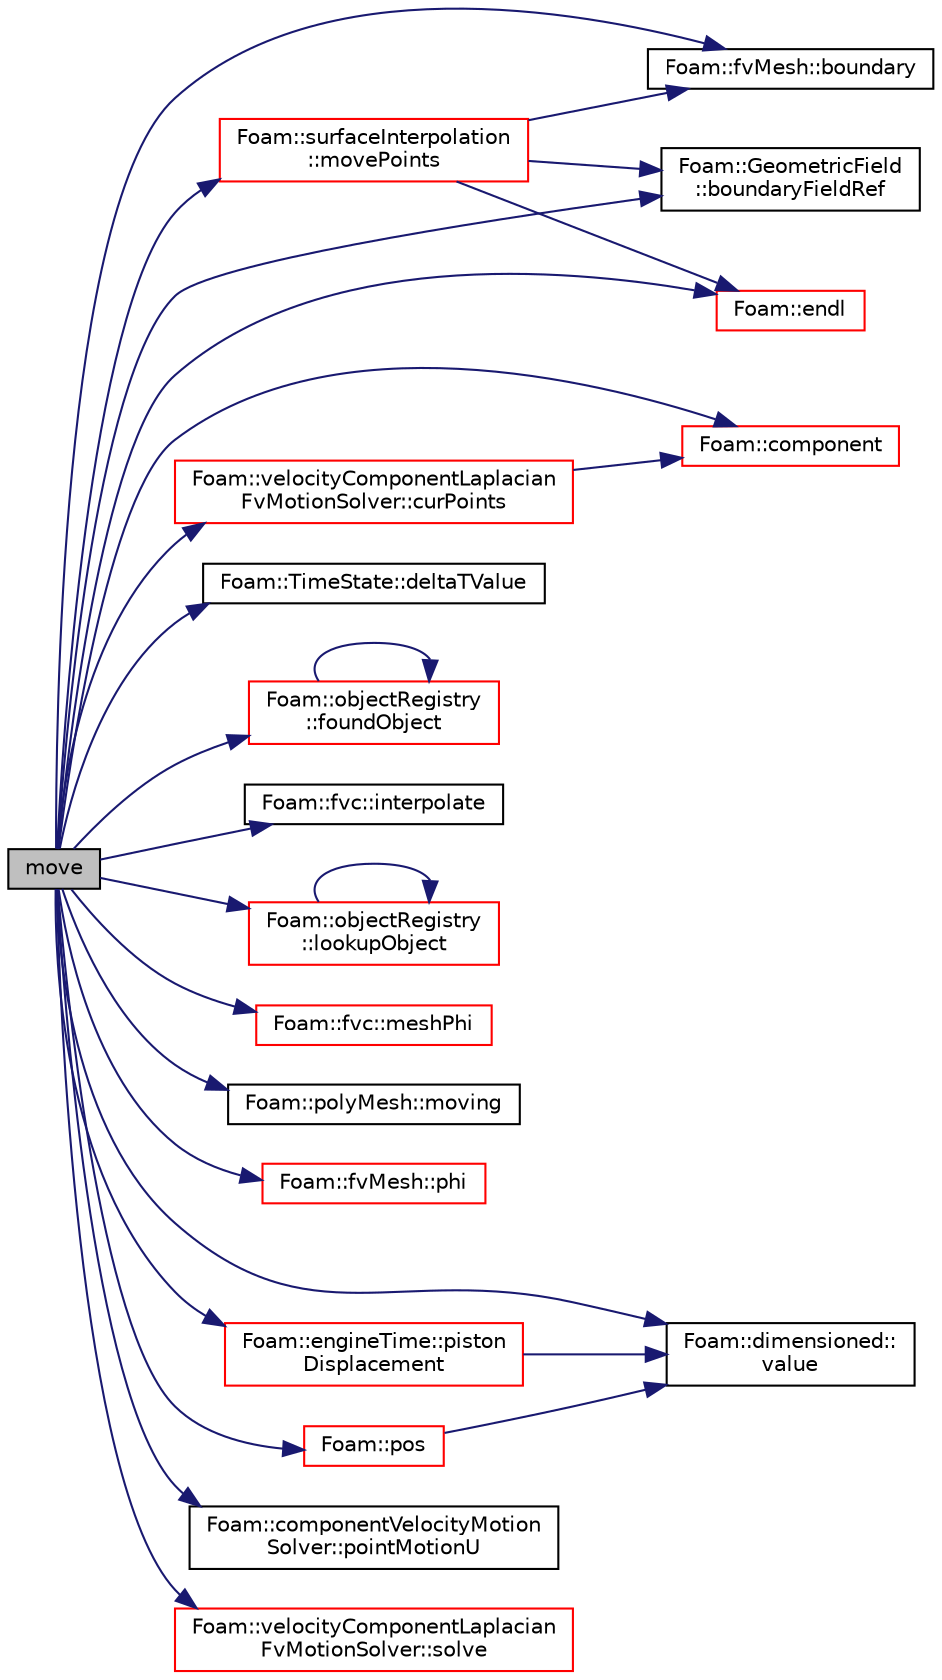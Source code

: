 digraph "move"
{
  bgcolor="transparent";
  edge [fontname="Helvetica",fontsize="10",labelfontname="Helvetica",labelfontsize="10"];
  node [fontname="Helvetica",fontsize="10",shape=record];
  rankdir="LR";
  Node1 [label="move",height=0.2,width=0.4,color="black", fillcolor="grey75", style="filled", fontcolor="black"];
  Node1 -> Node2 [color="midnightblue",fontsize="10",style="solid",fontname="Helvetica"];
  Node2 [label="Foam::fvMesh::boundary",height=0.2,width=0.4,color="black",URL="$a00889.html#a971347d65410875e38ea654dfd193a19",tooltip="Return reference to boundary mesh. "];
  Node1 -> Node3 [color="midnightblue",fontsize="10",style="solid",fontname="Helvetica"];
  Node3 [label="Foam::GeometricField\l::boundaryFieldRef",height=0.2,width=0.4,color="black",URL="$a00933.html#af3831c9fea9f6ae7532a6d57cc67c959",tooltip="Return a reference to the boundary field. "];
  Node1 -> Node4 [color="midnightblue",fontsize="10",style="solid",fontname="Helvetica"];
  Node4 [label="Foam::component",height=0.2,width=0.4,color="red",URL="$a10974.html#a38788135ad21a6daaf3af2a761b33508"];
  Node1 -> Node5 [color="midnightblue",fontsize="10",style="solid",fontname="Helvetica"];
  Node5 [label="Foam::velocityComponentLaplacian\lFvMotionSolver::curPoints",height=0.2,width=0.4,color="red",URL="$a02894.html#a897bb9550f17845c9ab361582659cbee",tooltip="Return point location obtained from the current motion field. "];
  Node5 -> Node4 [color="midnightblue",fontsize="10",style="solid",fontname="Helvetica"];
  Node1 -> Node6 [color="midnightblue",fontsize="10",style="solid",fontname="Helvetica"];
  Node6 [label="Foam::TimeState::deltaTValue",height=0.2,width=0.4,color="black",URL="$a02690.html#a664afb7178a107bfcb662f688e0bcb62",tooltip="Return time step value. "];
  Node1 -> Node7 [color="midnightblue",fontsize="10",style="solid",fontname="Helvetica"];
  Node7 [label="Foam::endl",height=0.2,width=0.4,color="red",URL="$a10974.html#a2db8fe02a0d3909e9351bb4275b23ce4",tooltip="Add newline and flush stream. "];
  Node1 -> Node8 [color="midnightblue",fontsize="10",style="solid",fontname="Helvetica"];
  Node8 [label="Foam::objectRegistry\l::foundObject",height=0.2,width=0.4,color="red",URL="$a01727.html#af3bf58996b7f5a073485a5590fbebd84",tooltip="Is the named Type found? "];
  Node8 -> Node8 [color="midnightblue",fontsize="10",style="solid",fontname="Helvetica"];
  Node1 -> Node9 [color="midnightblue",fontsize="10",style="solid",fontname="Helvetica"];
  Node9 [label="Foam::fvc::interpolate",height=0.2,width=0.4,color="black",URL="$a11009.html#a768cc91e806b7278729a11134de57ecf",tooltip="Interpolate field onto faces using scheme given by Istream. "];
  Node1 -> Node10 [color="midnightblue",fontsize="10",style="solid",fontname="Helvetica"];
  Node10 [label="Foam::objectRegistry\l::lookupObject",height=0.2,width=0.4,color="red",URL="$a01727.html#affcae20935bdf1726ec1f822228a2330",tooltip="Lookup and return the object of the given Type. "];
  Node10 -> Node10 [color="midnightblue",fontsize="10",style="solid",fontname="Helvetica"];
  Node1 -> Node11 [color="midnightblue",fontsize="10",style="solid",fontname="Helvetica"];
  Node11 [label="Foam::fvc::meshPhi",height=0.2,width=0.4,color="red",URL="$a11009.html#a4de91c07f95262e698d486b45f6c2fe6"];
  Node1 -> Node12 [color="midnightblue",fontsize="10",style="solid",fontname="Helvetica"];
  Node12 [label="Foam::surfaceInterpolation\l::movePoints",height=0.2,width=0.4,color="red",URL="$a02557.html#a049fe0a86e2c86b4c0bb5fe02583bea4",tooltip="Do what is neccessary if the mesh has moved. "];
  Node12 -> Node7 [color="midnightblue",fontsize="10",style="solid",fontname="Helvetica"];
  Node12 -> Node3 [color="midnightblue",fontsize="10",style="solid",fontname="Helvetica"];
  Node12 -> Node2 [color="midnightblue",fontsize="10",style="solid",fontname="Helvetica"];
  Node1 -> Node13 [color="midnightblue",fontsize="10",style="solid",fontname="Helvetica"];
  Node13 [label="Foam::polyMesh::moving",height=0.2,width=0.4,color="black",URL="$a01955.html#acf4d608f7e0fe874d68b2d9c15e73974",tooltip="Is mesh moving. "];
  Node1 -> Node14 [color="midnightblue",fontsize="10",style="solid",fontname="Helvetica"];
  Node14 [label="Foam::fvMesh::phi",height=0.2,width=0.4,color="red",URL="$a00889.html#a445e7dcdb6ef86dc28308939486c49a9",tooltip="Return cell face motion fluxes. "];
  Node1 -> Node15 [color="midnightblue",fontsize="10",style="solid",fontname="Helvetica"];
  Node15 [label="Foam::engineTime::piston\lDisplacement",height=0.2,width=0.4,color="red",URL="$a00648.html#a146d410b4e4ec5d2e117e05e899bf28d",tooltip="Return piston displacement for current time step. "];
  Node15 -> Node16 [color="midnightblue",fontsize="10",style="solid",fontname="Helvetica"];
  Node16 [label="Foam::dimensioned::\lvalue",height=0.2,width=0.4,color="black",URL="$a00538.html#a080d3824651cfcf52f72acceec615aaa",tooltip="Return const reference to value. "];
  Node1 -> Node17 [color="midnightblue",fontsize="10",style="solid",fontname="Helvetica"];
  Node17 [label="Foam::componentVelocityMotion\lSolver::pointMotionU",height=0.2,width=0.4,color="black",URL="$a00330.html#a0344091cde0b669bba034d07d73f1210",tooltip="Non-const access to the pointMotionU in order to allow changes. "];
  Node1 -> Node18 [color="midnightblue",fontsize="10",style="solid",fontname="Helvetica"];
  Node18 [label="Foam::pos",height=0.2,width=0.4,color="red",URL="$a10974.html#a09a190b59f3d01b258bca0fa964a6212"];
  Node18 -> Node16 [color="midnightblue",fontsize="10",style="solid",fontname="Helvetica"];
  Node1 -> Node19 [color="midnightblue",fontsize="10",style="solid",fontname="Helvetica"];
  Node19 [label="Foam::velocityComponentLaplacian\lFvMotionSolver::solve",height=0.2,width=0.4,color="red",URL="$a02894.html#af7d39f0eac0af0ed5785935ac72a1e7d",tooltip="Solve for motion. "];
  Node1 -> Node16 [color="midnightblue",fontsize="10",style="solid",fontname="Helvetica"];
}
